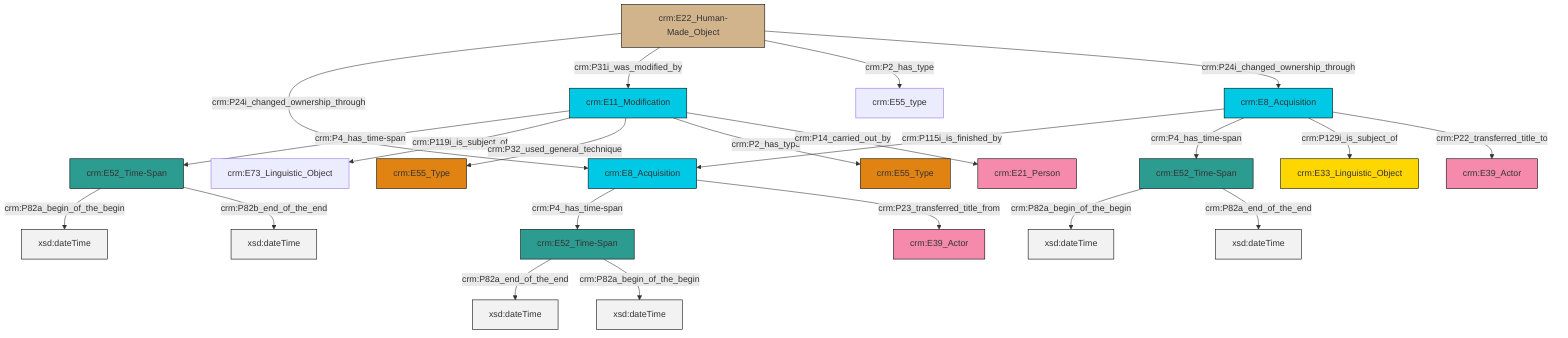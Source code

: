 graph TD
classDef Literal fill:#f2f2f2,stroke:#000000;
classDef CRM_Entity fill:#FFFFFF,stroke:#000000;
classDef Temporal_Entity fill:#00C9E6, stroke:#000000;
classDef Type fill:#E18312, stroke:#000000;
classDef Time-Span fill:#2C9C91, stroke:#000000;
classDef Appellation fill:#FFEB7F, stroke:#000000;
classDef Place fill:#008836, stroke:#000000;
classDef Persistent_Item fill:#B266B2, stroke:#000000;
classDef Conceptual_Object fill:#FFD700, stroke:#000000;
classDef Physical_Thing fill:#D2B48C, stroke:#000000;
classDef Actor fill:#f58aad, stroke:#000000;
classDef PC_Classes fill:#4ce600, stroke:#000000;
classDef Multi fill:#cccccc,stroke:#000000;

8["crm:E22_Human-Made_Object"]:::Physical_Thing -->|crm:P24i_changed_ownership_through| 9["crm:E8_Acquisition"]:::Temporal_Entity
2["crm:E11_Modification"]:::Temporal_Entity -->|crm:P4_has_time-span| 12["crm:E52_Time-Span"]:::Time-Span
15["crm:E8_Acquisition"]:::Temporal_Entity -->|crm:P115i_is_finished_by| 9["crm:E8_Acquisition"]:::Temporal_Entity
16["crm:E52_Time-Span"]:::Time-Span -->|crm:P82a_end_of_the_end| 17[xsd:dateTime]:::Literal
2["crm:E11_Modification"]:::Temporal_Entity -->|crm:P119i_is_subject_of| 18["crm:E73_Linguistic_Object"]:::Default
15["crm:E8_Acquisition"]:::Temporal_Entity -->|crm:P4_has_time-span| 13["crm:E52_Time-Span"]:::Time-Span
12["crm:E52_Time-Span"]:::Time-Span -->|crm:P82a_begin_of_the_begin| 20[xsd:dateTime]:::Literal
2["crm:E11_Modification"]:::Temporal_Entity -->|crm:P32_used_general_technique| 4["crm:E55_Type"]:::Type
15["crm:E8_Acquisition"]:::Temporal_Entity -->|crm:P129i_is_subject_of| 22["crm:E33_Linguistic_Object"]:::Conceptual_Object
8["crm:E22_Human-Made_Object"]:::Physical_Thing -->|crm:P31i_was_modified_by| 2["crm:E11_Modification"]:::Temporal_Entity
2["crm:E11_Modification"]:::Temporal_Entity -->|crm:P2_has_type| 24["crm:E55_Type"]:::Type
13["crm:E52_Time-Span"]:::Time-Span -->|crm:P82a_begin_of_the_begin| 25[xsd:dateTime]:::Literal
9["crm:E8_Acquisition"]:::Temporal_Entity -->|crm:P4_has_time-span| 16["crm:E52_Time-Span"]:::Time-Span
2["crm:E11_Modification"]:::Temporal_Entity -->|crm:P14_carried_out_by| 10["crm:E21_Person"]:::Actor
12["crm:E52_Time-Span"]:::Time-Span -->|crm:P82b_end_of_the_end| 27[xsd:dateTime]:::Literal
8["crm:E22_Human-Made_Object"]:::Physical_Thing -->|crm:P2_has_type| 6["crm:E55_type"]:::Default
15["crm:E8_Acquisition"]:::Temporal_Entity -->|crm:P22_transferred_title_to| 0["crm:E39_Actor"]:::Actor
9["crm:E8_Acquisition"]:::Temporal_Entity -->|crm:P23_transferred_title_from| 29["crm:E39_Actor"]:::Actor
16["crm:E52_Time-Span"]:::Time-Span -->|crm:P82a_begin_of_the_begin| 33[xsd:dateTime]:::Literal
13["crm:E52_Time-Span"]:::Time-Span -->|crm:P82a_end_of_the_end| 35[xsd:dateTime]:::Literal
8["crm:E22_Human-Made_Object"]:::Physical_Thing -->|crm:P24i_changed_ownership_through| 15["crm:E8_Acquisition"]:::Temporal_Entity